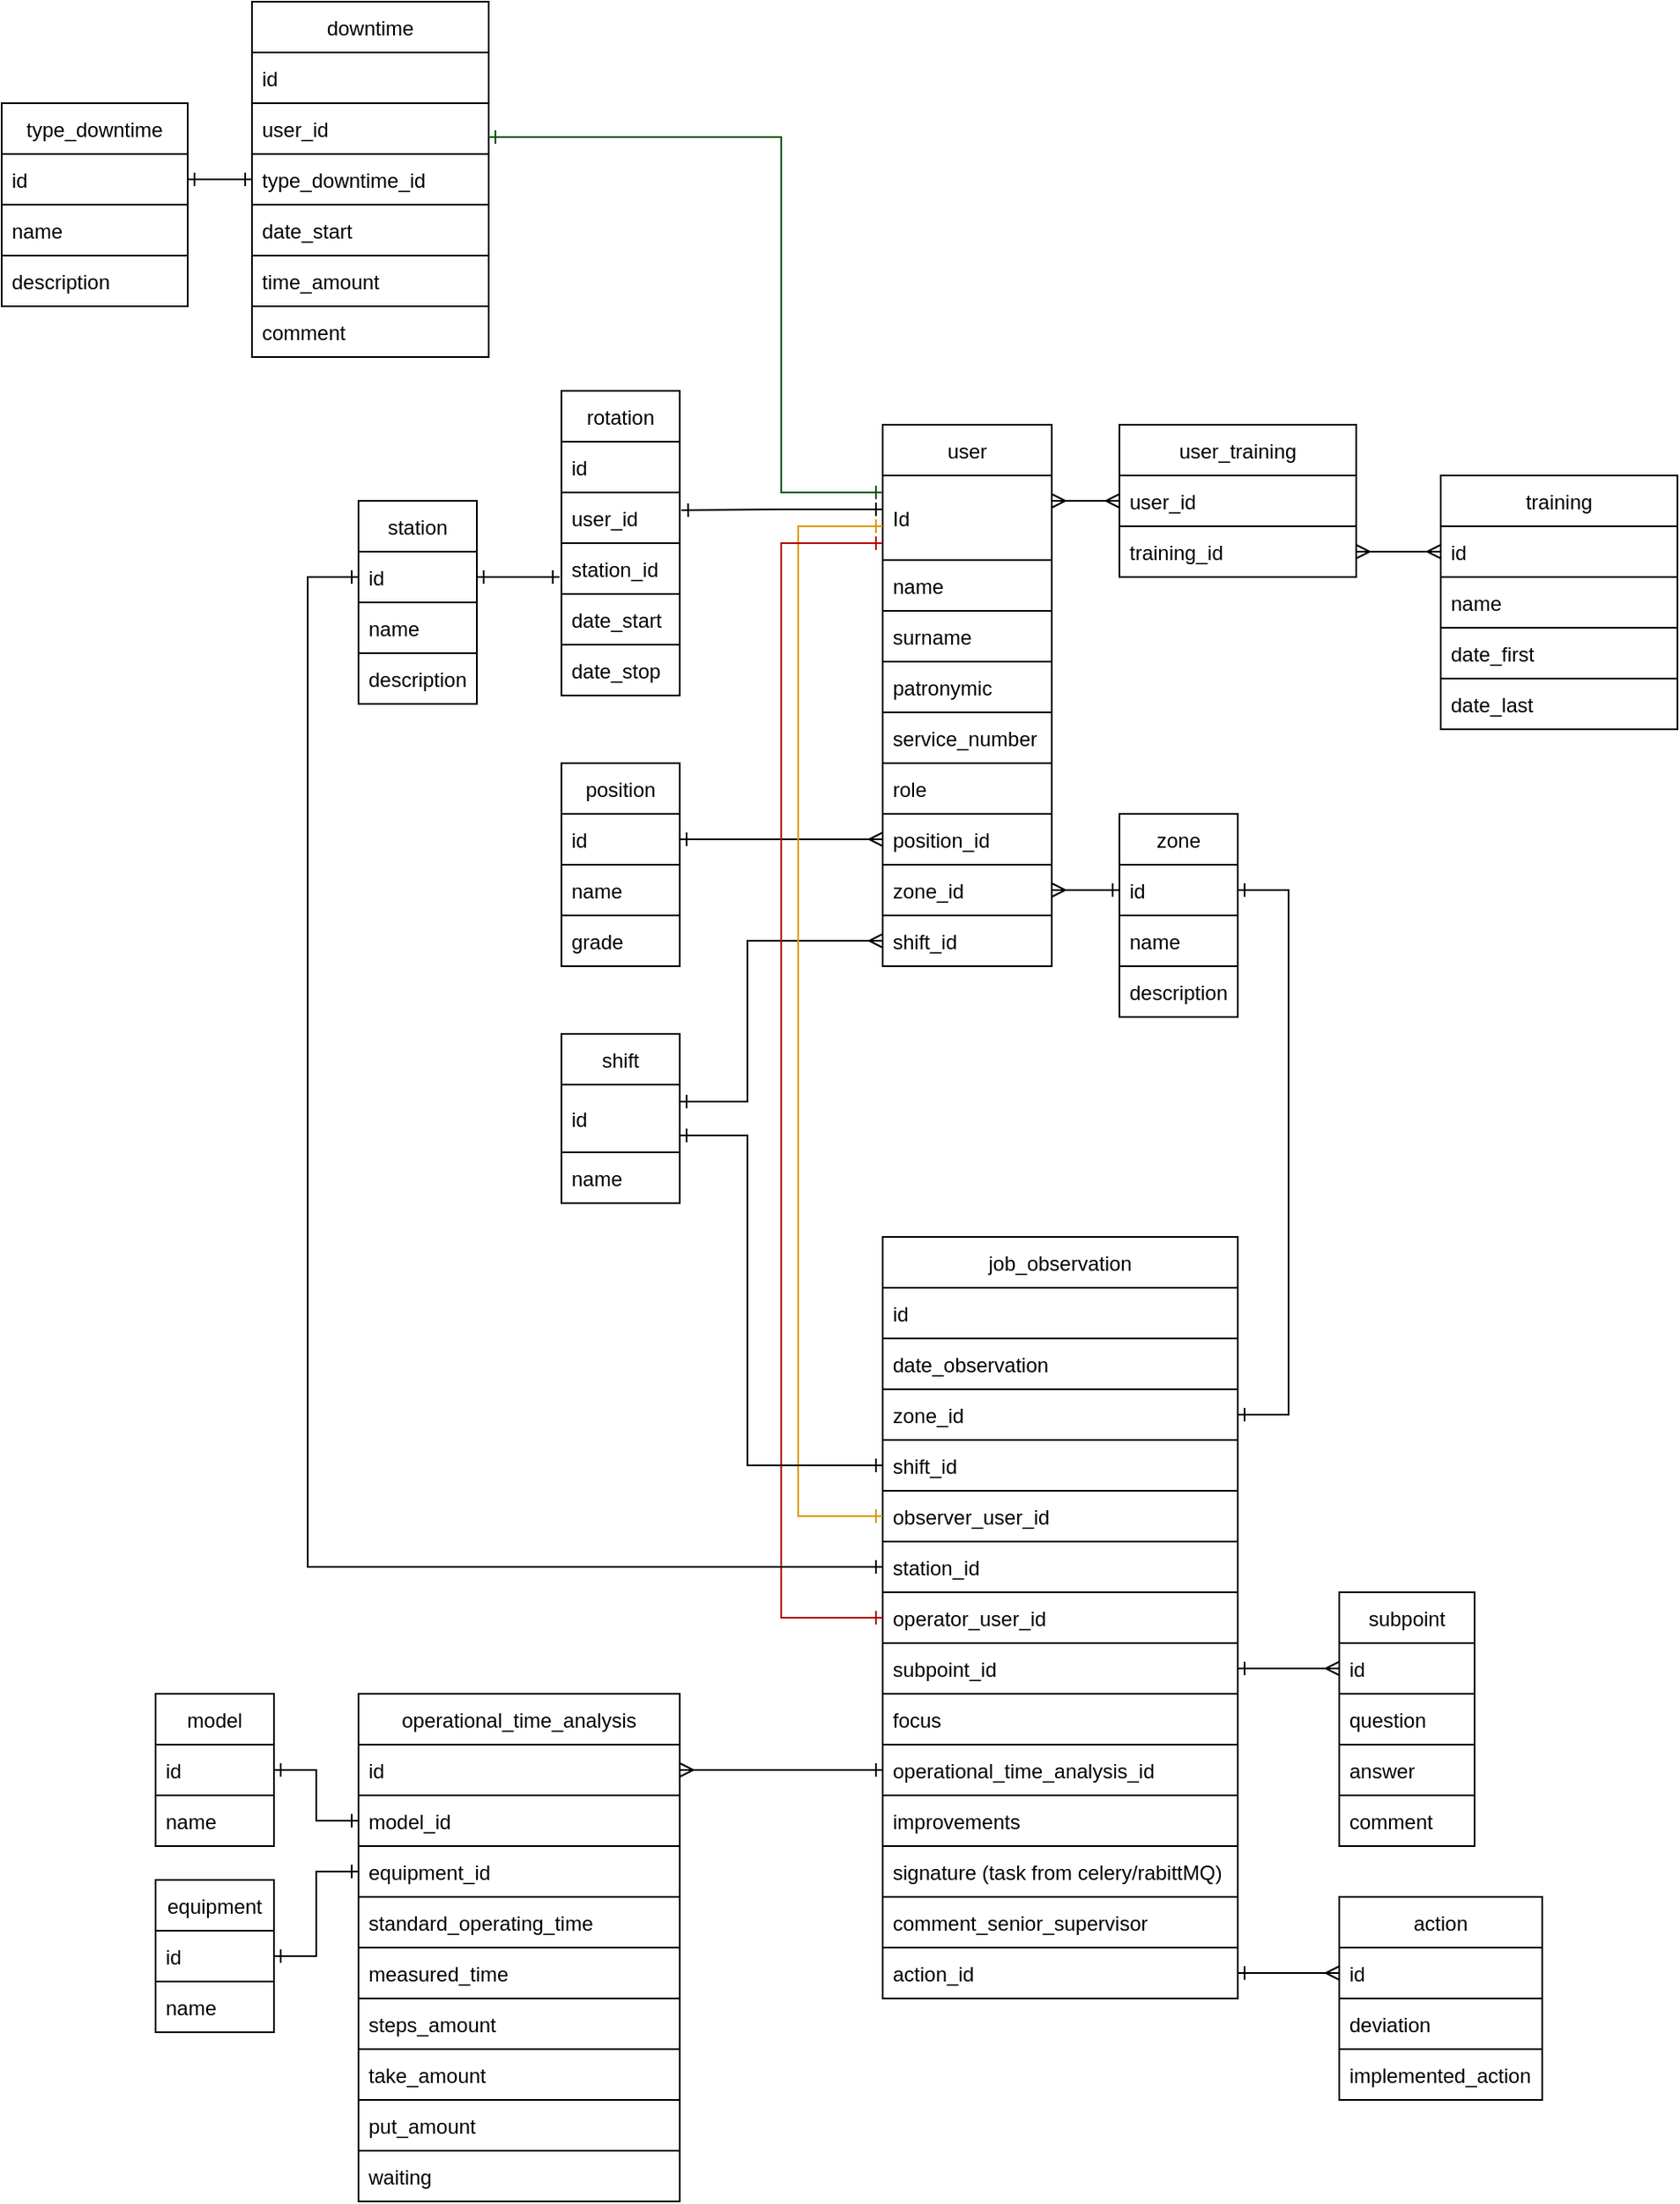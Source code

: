 <mxfile version="20.3.0" type="device"><diagram id="NyRJ1tQCkw0clS2zk_L4" name="Страница 1"><mxGraphModel dx="2113" dy="2475" grid="1" gridSize="10" guides="1" tooltips="1" connect="1" arrows="1" fold="1" page="1" pageScale="1" pageWidth="827" pageHeight="1169" math="0" shadow="0"><root><mxCell id="0"/><mxCell id="1" parent="0"/><mxCell id="yihOvGIDI-T1qDtZkuZe-1" value="user" style="swimlane;fontStyle=0;childLayout=stackLayout;horizontal=1;startSize=30;horizontalStack=0;resizeParent=1;resizeParentMax=0;resizeLast=0;collapsible=1;marginBottom=0;" parent="1" vertex="1"><mxGeometry x="50" y="40" width="100" height="320" as="geometry"><mxRectangle x="40" y="40" width="60" height="30" as="alternateBounds"/></mxGeometry></mxCell><mxCell id="yihOvGIDI-T1qDtZkuZe-2" value="Id" style="text;strokeColor=default;fillColor=none;align=left;verticalAlign=middle;spacingLeft=4;spacingRight=4;overflow=hidden;points=[[0,0.5],[1,0.5]];portConstraint=eastwest;rotatable=0;" parent="yihOvGIDI-T1qDtZkuZe-1" vertex="1"><mxGeometry y="30" width="100" height="50" as="geometry"/></mxCell><mxCell id="yihOvGIDI-T1qDtZkuZe-3" value="name" style="text;strokeColor=default;fillColor=none;align=left;verticalAlign=middle;spacingLeft=4;spacingRight=4;overflow=hidden;points=[[0,0.5],[1,0.5]];portConstraint=eastwest;rotatable=0;" parent="yihOvGIDI-T1qDtZkuZe-1" vertex="1"><mxGeometry y="80" width="100" height="30" as="geometry"/></mxCell><mxCell id="yihOvGIDI-T1qDtZkuZe-4" value="surname" style="text;strokeColor=none;fillColor=none;align=left;verticalAlign=middle;spacingLeft=4;spacingRight=4;overflow=hidden;points=[[0,0.5],[1,0.5]];portConstraint=eastwest;rotatable=0;" parent="yihOvGIDI-T1qDtZkuZe-1" vertex="1"><mxGeometry y="110" width="100" height="30" as="geometry"/></mxCell><mxCell id="yihOvGIDI-T1qDtZkuZe-8" value="patronymic" style="text;strokeColor=default;fillColor=none;align=left;verticalAlign=middle;spacingLeft=4;spacingRight=4;overflow=hidden;points=[[0,0.5],[1,0.5]];portConstraint=eastwest;rotatable=0;" parent="yihOvGIDI-T1qDtZkuZe-1" vertex="1"><mxGeometry y="140" width="100" height="30" as="geometry"/></mxCell><mxCell id="yihOvGIDI-T1qDtZkuZe-9" value="service_number" style="text;strokeColor=default;fillColor=none;align=left;verticalAlign=middle;spacingLeft=4;spacingRight=4;overflow=hidden;points=[[0,0.5],[1,0.5]];portConstraint=eastwest;rotatable=0;" parent="yihOvGIDI-T1qDtZkuZe-1" vertex="1"><mxGeometry y="170" width="100" height="30" as="geometry"/></mxCell><mxCell id="yihOvGIDI-T1qDtZkuZe-10" value="role" style="text;strokeColor=default;fillColor=none;align=left;verticalAlign=middle;spacingLeft=4;spacingRight=4;overflow=hidden;points=[[0,0.5],[1,0.5]];portConstraint=eastwest;rotatable=0;" parent="yihOvGIDI-T1qDtZkuZe-1" vertex="1"><mxGeometry y="200" width="100" height="30" as="geometry"/></mxCell><mxCell id="yihOvGIDI-T1qDtZkuZe-11" value="position_id" style="text;strokeColor=none;fillColor=none;align=left;verticalAlign=middle;spacingLeft=4;spacingRight=4;overflow=hidden;points=[[0,0.5],[1,0.5]];portConstraint=eastwest;rotatable=0;" parent="yihOvGIDI-T1qDtZkuZe-1" vertex="1"><mxGeometry y="230" width="100" height="30" as="geometry"/></mxCell><mxCell id="yihOvGIDI-T1qDtZkuZe-14" value="zone_id" style="text;strokeColor=default;fillColor=none;align=left;verticalAlign=middle;spacingLeft=4;spacingRight=4;overflow=hidden;points=[[0,0.5],[1,0.5]];portConstraint=eastwest;rotatable=0;" parent="yihOvGIDI-T1qDtZkuZe-1" vertex="1"><mxGeometry y="260" width="100" height="30" as="geometry"/></mxCell><mxCell id="yihOvGIDI-T1qDtZkuZe-15" value="shift_id" style="text;strokeColor=default;fillColor=none;align=left;verticalAlign=middle;spacingLeft=4;spacingRight=4;overflow=hidden;points=[[0,0.5],[1,0.5]];portConstraint=eastwest;rotatable=0;" parent="yihOvGIDI-T1qDtZkuZe-1" vertex="1"><mxGeometry y="290" width="100" height="30" as="geometry"/></mxCell><mxCell id="yihOvGIDI-T1qDtZkuZe-16" value="shift" style="swimlane;fontStyle=0;childLayout=stackLayout;horizontal=1;startSize=30;horizontalStack=0;resizeParent=1;resizeParentMax=0;resizeLast=0;collapsible=1;marginBottom=0;" parent="1" vertex="1"><mxGeometry x="-140" y="400" width="70" height="100" as="geometry"/></mxCell><mxCell id="yihOvGIDI-T1qDtZkuZe-17" value="id" style="text;strokeColor=default;fillColor=none;align=left;verticalAlign=middle;spacingLeft=4;spacingRight=4;overflow=hidden;points=[[0,0.5],[1,0.5]];portConstraint=eastwest;rotatable=0;" parent="yihOvGIDI-T1qDtZkuZe-16" vertex="1"><mxGeometry y="30" width="70" height="40" as="geometry"/></mxCell><mxCell id="yihOvGIDI-T1qDtZkuZe-18" value="name" style="text;strokeColor=default;fillColor=none;align=left;verticalAlign=middle;spacingLeft=4;spacingRight=4;overflow=hidden;points=[[0,0.5],[1,0.5]];portConstraint=eastwest;rotatable=0;" parent="yihOvGIDI-T1qDtZkuZe-16" vertex="1"><mxGeometry y="70" width="70" height="30" as="geometry"/></mxCell><mxCell id="yihOvGIDI-T1qDtZkuZe-22" style="edgeStyle=orthogonalEdgeStyle;rounded=0;orthogonalLoop=1;jettySize=auto;html=1;endArrow=ERone;endFill=0;startArrow=ERmany;startFill=0;" parent="1" source="yihOvGIDI-T1qDtZkuZe-15" edge="1"><mxGeometry relative="1" as="geometry"><mxPoint x="-70" y="440" as="targetPoint"/><Array as="points"><mxPoint x="-30" y="345"/><mxPoint x="-30" y="440"/><mxPoint x="-70" y="440"/></Array></mxGeometry></mxCell><mxCell id="yihOvGIDI-T1qDtZkuZe-23" value="zone" style="swimlane;fontStyle=0;childLayout=stackLayout;horizontal=1;startSize=30;horizontalStack=0;resizeParent=1;resizeParentMax=0;resizeLast=0;collapsible=1;marginBottom=0;" parent="1" vertex="1"><mxGeometry x="190" y="270" width="70" height="120" as="geometry"/></mxCell><mxCell id="yihOvGIDI-T1qDtZkuZe-24" value="id" style="text;strokeColor=default;fillColor=none;align=left;verticalAlign=middle;spacingLeft=4;spacingRight=4;overflow=hidden;points=[[0,0.5],[1,0.5]];portConstraint=eastwest;rotatable=0;" parent="yihOvGIDI-T1qDtZkuZe-23" vertex="1"><mxGeometry y="30" width="70" height="30" as="geometry"/></mxCell><mxCell id="yihOvGIDI-T1qDtZkuZe-25" value="name" style="text;strokeColor=default;fillColor=none;align=left;verticalAlign=middle;spacingLeft=4;spacingRight=4;overflow=hidden;points=[[0,0.5],[1,0.5]];portConstraint=eastwest;rotatable=0;" parent="yihOvGIDI-T1qDtZkuZe-23" vertex="1"><mxGeometry y="60" width="70" height="30" as="geometry"/></mxCell><mxCell id="yihOvGIDI-T1qDtZkuZe-26" value="description" style="text;strokeColor=default;fillColor=none;align=left;verticalAlign=middle;spacingLeft=4;spacingRight=4;overflow=hidden;points=[[0,0.5],[1,0.5]];portConstraint=eastwest;rotatable=0;" parent="yihOvGIDI-T1qDtZkuZe-23" vertex="1"><mxGeometry y="90" width="70" height="30" as="geometry"/></mxCell><mxCell id="yihOvGIDI-T1qDtZkuZe-27" style="edgeStyle=orthogonalEdgeStyle;rounded=0;orthogonalLoop=1;jettySize=auto;html=1;entryX=0;entryY=0.5;entryDx=0;entryDy=0;endArrow=ERone;endFill=0;startArrow=ERmany;startFill=0;" parent="1" target="yihOvGIDI-T1qDtZkuZe-24" edge="1"><mxGeometry relative="1" as="geometry"><mxPoint x="200" y="160" as="targetPoint"/><Array as="points"><mxPoint x="190" y="315"/><mxPoint x="190" y="315"/></Array><mxPoint x="150" y="315" as="sourcePoint"/></mxGeometry></mxCell><mxCell id="yihOvGIDI-T1qDtZkuZe-28" value="position" style="swimlane;fontStyle=0;childLayout=stackLayout;horizontal=1;startSize=30;horizontalStack=0;resizeParent=1;resizeParentMax=0;resizeLast=0;collapsible=1;marginBottom=0;" parent="1" vertex="1"><mxGeometry x="-140" y="240" width="70" height="120" as="geometry"/></mxCell><mxCell id="yihOvGIDI-T1qDtZkuZe-29" value="id" style="text;strokeColor=default;fillColor=none;align=left;verticalAlign=middle;spacingLeft=4;spacingRight=4;overflow=hidden;points=[[0,0.5],[1,0.5]];portConstraint=eastwest;rotatable=0;" parent="yihOvGIDI-T1qDtZkuZe-28" vertex="1"><mxGeometry y="30" width="70" height="30" as="geometry"/></mxCell><mxCell id="yihOvGIDI-T1qDtZkuZe-30" value="name" style="text;strokeColor=default;fillColor=none;align=left;verticalAlign=middle;spacingLeft=4;spacingRight=4;overflow=hidden;points=[[0,0.5],[1,0.5]];portConstraint=eastwest;rotatable=0;" parent="yihOvGIDI-T1qDtZkuZe-28" vertex="1"><mxGeometry y="60" width="70" height="30" as="geometry"/></mxCell><mxCell id="yihOvGIDI-T1qDtZkuZe-31" value="grade" style="text;strokeColor=default;fillColor=none;align=left;verticalAlign=middle;spacingLeft=4;spacingRight=4;overflow=hidden;points=[[0,0.5],[1,0.5]];portConstraint=eastwest;rotatable=0;" parent="yihOvGIDI-T1qDtZkuZe-28" vertex="1"><mxGeometry y="90" width="70" height="30" as="geometry"/></mxCell><mxCell id="yihOvGIDI-T1qDtZkuZe-32" style="edgeStyle=orthogonalEdgeStyle;rounded=0;orthogonalLoop=1;jettySize=auto;html=1;startArrow=ERmany;startFill=0;endArrow=ERone;endFill=0;exitX=0;exitY=0.5;exitDx=0;exitDy=0;entryX=1;entryY=0.5;entryDx=0;entryDy=0;" parent="1" source="yihOvGIDI-T1qDtZkuZe-11" target="yihOvGIDI-T1qDtZkuZe-29" edge="1"><mxGeometry relative="1" as="geometry"><Array as="points"><mxPoint x="-20" y="285"/><mxPoint x="-20" y="285"/></Array><mxPoint x="-40" y="420" as="targetPoint"/></mxGeometry></mxCell><mxCell id="yihOvGIDI-T1qDtZkuZe-33" value="training" style="swimlane;fontStyle=0;childLayout=stackLayout;horizontal=1;startSize=30;horizontalStack=0;resizeParent=1;resizeParentMax=0;resizeLast=0;collapsible=1;marginBottom=0;" parent="1" vertex="1"><mxGeometry x="380" y="70" width="140" height="150" as="geometry"/></mxCell><mxCell id="yihOvGIDI-T1qDtZkuZe-34" value="id" style="text;strokeColor=default;fillColor=none;align=left;verticalAlign=middle;spacingLeft=4;spacingRight=4;overflow=hidden;points=[[0,0.5],[1,0.5]];portConstraint=eastwest;rotatable=0;" parent="yihOvGIDI-T1qDtZkuZe-33" vertex="1"><mxGeometry y="30" width="140" height="30" as="geometry"/></mxCell><mxCell id="yihOvGIDI-T1qDtZkuZe-35" value="name" style="text;strokeColor=default;fillColor=none;align=left;verticalAlign=middle;spacingLeft=4;spacingRight=4;overflow=hidden;points=[[0,0.5],[1,0.5]];portConstraint=eastwest;rotatable=0;" parent="yihOvGIDI-T1qDtZkuZe-33" vertex="1"><mxGeometry y="60" width="140" height="30" as="geometry"/></mxCell><mxCell id="yihOvGIDI-T1qDtZkuZe-38" value="date_first" style="text;strokeColor=default;fillColor=none;align=left;verticalAlign=middle;spacingLeft=4;spacingRight=4;overflow=hidden;points=[[0,0.5],[1,0.5]];portConstraint=eastwest;rotatable=0;" parent="yihOvGIDI-T1qDtZkuZe-33" vertex="1"><mxGeometry y="90" width="140" height="30" as="geometry"/></mxCell><mxCell id="yihOvGIDI-T1qDtZkuZe-39" value="date_last" style="text;strokeColor=default;fillColor=none;align=left;verticalAlign=middle;spacingLeft=4;spacingRight=4;overflow=hidden;points=[[0,0.5],[1,0.5]];portConstraint=eastwest;rotatable=0;" parent="yihOvGIDI-T1qDtZkuZe-33" vertex="1"><mxGeometry y="120" width="140" height="30" as="geometry"/></mxCell><mxCell id="yihOvGIDI-T1qDtZkuZe-40" value="user_training" style="swimlane;fontStyle=0;childLayout=stackLayout;horizontal=1;startSize=30;horizontalStack=0;resizeParent=1;resizeParentMax=0;resizeLast=0;collapsible=1;marginBottom=0;" parent="1" vertex="1"><mxGeometry x="190" y="40" width="140" height="90" as="geometry"/></mxCell><mxCell id="yihOvGIDI-T1qDtZkuZe-41" value="user_id" style="text;strokeColor=none;fillColor=none;align=left;verticalAlign=middle;spacingLeft=4;spacingRight=4;overflow=hidden;points=[[0,0.5],[1,0.5]];portConstraint=eastwest;rotatable=0;" parent="yihOvGIDI-T1qDtZkuZe-40" vertex="1"><mxGeometry y="30" width="140" height="30" as="geometry"/></mxCell><mxCell id="yihOvGIDI-T1qDtZkuZe-42" value="training_id" style="text;strokeColor=default;fillColor=none;align=left;verticalAlign=middle;spacingLeft=4;spacingRight=4;overflow=hidden;points=[[0,0.5],[1,0.5]];portConstraint=eastwest;rotatable=0;" parent="yihOvGIDI-T1qDtZkuZe-40" vertex="1"><mxGeometry y="60" width="140" height="30" as="geometry"/></mxCell><mxCell id="yihOvGIDI-T1qDtZkuZe-44" style="edgeStyle=orthogonalEdgeStyle;rounded=0;orthogonalLoop=1;jettySize=auto;html=1;entryX=0;entryY=0.5;entryDx=0;entryDy=0;endArrow=ERmany;endFill=0;startArrow=ERmany;startFill=0;exitX=1;exitY=0.3;exitDx=0;exitDy=0;exitPerimeter=0;" parent="1" source="yihOvGIDI-T1qDtZkuZe-2" target="yihOvGIDI-T1qDtZkuZe-41" edge="1"><mxGeometry relative="1" as="geometry"><Array as="points"><mxPoint x="150" y="85"/><mxPoint x="150" y="85"/></Array><mxPoint x="150" y="90" as="sourcePoint"/></mxGeometry></mxCell><mxCell id="yihOvGIDI-T1qDtZkuZe-46" style="edgeStyle=orthogonalEdgeStyle;rounded=0;orthogonalLoop=1;jettySize=auto;html=1;exitX=0;exitY=0.5;exitDx=0;exitDy=0;entryX=1;entryY=0.5;entryDx=0;entryDy=0;endArrow=ERmany;endFill=0;startArrow=ERmany;startFill=0;" parent="1" source="yihOvGIDI-T1qDtZkuZe-34" target="yihOvGIDI-T1qDtZkuZe-42" edge="1"><mxGeometry relative="1" as="geometry"/></mxCell><mxCell id="yihOvGIDI-T1qDtZkuZe-47" value="rotation" style="swimlane;fontStyle=0;childLayout=stackLayout;horizontal=1;startSize=30;horizontalStack=0;resizeParent=1;resizeParentMax=0;resizeLast=0;collapsible=1;marginBottom=0;" parent="1" vertex="1"><mxGeometry x="-140" y="20" width="70" height="180" as="geometry"/></mxCell><mxCell id="yihOvGIDI-T1qDtZkuZe-48" value="id" style="text;strokeColor=default;fillColor=none;align=left;verticalAlign=middle;spacingLeft=4;spacingRight=4;overflow=hidden;points=[[0,0.5],[1,0.5]];portConstraint=eastwest;rotatable=0;" parent="yihOvGIDI-T1qDtZkuZe-47" vertex="1"><mxGeometry y="30" width="70" height="30" as="geometry"/></mxCell><mxCell id="yihOvGIDI-T1qDtZkuZe-49" value="user_id" style="text;strokeColor=default;fillColor=none;align=left;verticalAlign=middle;spacingLeft=4;spacingRight=4;overflow=hidden;points=[[0,0.5],[1,0.5]];portConstraint=eastwest;rotatable=0;" parent="yihOvGIDI-T1qDtZkuZe-47" vertex="1"><mxGeometry y="60" width="70" height="30" as="geometry"/></mxCell><mxCell id="yihOvGIDI-T1qDtZkuZe-50" value="station_id" style="text;strokeColor=default;fillColor=none;align=left;verticalAlign=middle;spacingLeft=4;spacingRight=4;overflow=hidden;points=[[0,0.5],[1,0.5]];portConstraint=eastwest;rotatable=0;" parent="yihOvGIDI-T1qDtZkuZe-47" vertex="1"><mxGeometry y="90" width="70" height="30" as="geometry"/></mxCell><mxCell id="yihOvGIDI-T1qDtZkuZe-51" value="date_start" style="text;strokeColor=default;fillColor=none;align=left;verticalAlign=middle;spacingLeft=4;spacingRight=4;overflow=hidden;points=[[0,0.5],[1,0.5]];portConstraint=eastwest;rotatable=0;" parent="yihOvGIDI-T1qDtZkuZe-47" vertex="1"><mxGeometry y="120" width="70" height="30" as="geometry"/></mxCell><mxCell id="yihOvGIDI-T1qDtZkuZe-52" value="date_stop" style="text;strokeColor=default;fillColor=none;align=left;verticalAlign=middle;spacingLeft=4;spacingRight=4;overflow=hidden;points=[[0,0.5],[1,0.5]];portConstraint=eastwest;rotatable=0;" parent="yihOvGIDI-T1qDtZkuZe-47" vertex="1"><mxGeometry y="150" width="70" height="30" as="geometry"/></mxCell><mxCell id="yihOvGIDI-T1qDtZkuZe-53" style="edgeStyle=orthogonalEdgeStyle;rounded=0;orthogonalLoop=1;jettySize=auto;html=1;endArrow=ERone;endFill=0;startArrow=ERone;startFill=0;entryX=1.013;entryY=0.35;entryDx=0;entryDy=0;entryPerimeter=0;exitX=0;exitY=0.4;exitDx=0;exitDy=0;exitPerimeter=0;" parent="1" source="yihOvGIDI-T1qDtZkuZe-2" target="yihOvGIDI-T1qDtZkuZe-49" edge="1"><mxGeometry relative="1" as="geometry"><Array as="points"><mxPoint x="-10" y="90"/></Array><mxPoint x="50" y="110" as="sourcePoint"/><mxPoint x="-230" y="110" as="targetPoint"/></mxGeometry></mxCell><mxCell id="yihOvGIDI-T1qDtZkuZe-56" value="station" style="swimlane;fontStyle=0;childLayout=stackLayout;horizontal=1;startSize=30;horizontalStack=0;resizeParent=1;resizeParentMax=0;resizeLast=0;collapsible=1;marginBottom=0;" parent="1" vertex="1"><mxGeometry x="-260" y="85" width="70" height="120" as="geometry"/></mxCell><mxCell id="yihOvGIDI-T1qDtZkuZe-57" value="id" style="text;strokeColor=default;fillColor=none;align=left;verticalAlign=middle;spacingLeft=4;spacingRight=4;overflow=hidden;points=[[0,0.5],[1,0.5]];portConstraint=eastwest;rotatable=0;" parent="yihOvGIDI-T1qDtZkuZe-56" vertex="1"><mxGeometry y="30" width="70" height="30" as="geometry"/></mxCell><mxCell id="yihOvGIDI-T1qDtZkuZe-58" value="name" style="text;strokeColor=default;fillColor=none;align=left;verticalAlign=middle;spacingLeft=4;spacingRight=4;overflow=hidden;points=[[0,0.5],[1,0.5]];portConstraint=eastwest;rotatable=0;" parent="yihOvGIDI-T1qDtZkuZe-56" vertex="1"><mxGeometry y="60" width="70" height="30" as="geometry"/></mxCell><mxCell id="yihOvGIDI-T1qDtZkuZe-59" value="description" style="text;strokeColor=default;fillColor=none;align=left;verticalAlign=middle;spacingLeft=4;spacingRight=4;overflow=hidden;points=[[0,0.5],[1,0.5]];portConstraint=eastwest;rotatable=0;" parent="yihOvGIDI-T1qDtZkuZe-56" vertex="1"><mxGeometry y="90" width="70" height="30" as="geometry"/></mxCell><mxCell id="yihOvGIDI-T1qDtZkuZe-65" style="edgeStyle=orthogonalEdgeStyle;rounded=0;orthogonalLoop=1;jettySize=auto;html=1;exitX=1;exitY=0.5;exitDx=0;exitDy=0;endArrow=classic;endFill=1;" parent="yihOvGIDI-T1qDtZkuZe-56" source="yihOvGIDI-T1qDtZkuZe-58" target="yihOvGIDI-T1qDtZkuZe-58" edge="1"><mxGeometry relative="1" as="geometry"/></mxCell><mxCell id="yihOvGIDI-T1qDtZkuZe-60" style="edgeStyle=orthogonalEdgeStyle;rounded=0;orthogonalLoop=1;jettySize=auto;html=1;endArrow=ERone;endFill=0;startArrow=ERone;startFill=0;entryX=-0.016;entryY=0.667;entryDx=0;entryDy=0;exitX=1;exitY=0.5;exitDx=0;exitDy=0;entryPerimeter=0;" parent="1" source="yihOvGIDI-T1qDtZkuZe-57" target="yihOvGIDI-T1qDtZkuZe-50" edge="1"><mxGeometry relative="1" as="geometry"><Array as="points"><mxPoint x="-150" y="130"/><mxPoint x="-150" y="130"/></Array><mxPoint x="-210" y="130" as="sourcePoint"/><mxPoint x="-150" y="145" as="targetPoint"/></mxGeometry></mxCell><mxCell id="yihOvGIDI-T1qDtZkuZe-61" value="downtime" style="swimlane;fontStyle=0;childLayout=stackLayout;horizontal=1;startSize=30;horizontalStack=0;resizeParent=1;resizeParentMax=0;resizeLast=0;collapsible=1;marginBottom=0;" parent="1" vertex="1"><mxGeometry x="-323" y="-210" width="140" height="210" as="geometry"/></mxCell><mxCell id="yihOvGIDI-T1qDtZkuZe-62" value="id" style="text;strokeColor=default;fillColor=none;align=left;verticalAlign=middle;spacingLeft=4;spacingRight=4;overflow=hidden;points=[[0,0.5],[1,0.5]];portConstraint=eastwest;rotatable=0;" parent="yihOvGIDI-T1qDtZkuZe-61" vertex="1"><mxGeometry y="30" width="140" height="30" as="geometry"/></mxCell><mxCell id="yihOvGIDI-T1qDtZkuZe-63" value="user_id" style="text;strokeColor=default;fillColor=none;align=left;verticalAlign=middle;spacingLeft=4;spacingRight=4;overflow=hidden;points=[[0,0.5],[1,0.5]];portConstraint=eastwest;rotatable=0;" parent="yihOvGIDI-T1qDtZkuZe-61" vertex="1"><mxGeometry y="60" width="140" height="30" as="geometry"/></mxCell><mxCell id="yihOvGIDI-T1qDtZkuZe-64" value="type_downtime_id" style="text;strokeColor=default;fillColor=none;align=left;verticalAlign=middle;spacingLeft=4;spacingRight=4;overflow=hidden;points=[[0,0.5],[1,0.5]];portConstraint=eastwest;rotatable=0;" parent="yihOvGIDI-T1qDtZkuZe-61" vertex="1"><mxGeometry y="90" width="140" height="30" as="geometry"/></mxCell><mxCell id="yihOvGIDI-T1qDtZkuZe-66" value="date_start" style="text;strokeColor=default;fillColor=none;align=left;verticalAlign=middle;spacingLeft=4;spacingRight=4;overflow=hidden;points=[[0,0.5],[1,0.5]];portConstraint=eastwest;rotatable=0;" parent="yihOvGIDI-T1qDtZkuZe-61" vertex="1"><mxGeometry y="120" width="140" height="30" as="geometry"/></mxCell><mxCell id="IS153_sGiY7l5ILArq1q-39" value="time_amount" style="text;strokeColor=default;fillColor=none;align=left;verticalAlign=middle;spacingLeft=4;spacingRight=4;overflow=hidden;points=[[0,0.5],[1,0.5]];portConstraint=eastwest;rotatable=0;" parent="yihOvGIDI-T1qDtZkuZe-61" vertex="1"><mxGeometry y="150" width="140" height="30" as="geometry"/></mxCell><mxCell id="yihOvGIDI-T1qDtZkuZe-68" value="comment" style="text;strokeColor=default;fillColor=none;align=left;verticalAlign=middle;spacingLeft=4;spacingRight=4;overflow=hidden;points=[[0,0.5],[1,0.5]];portConstraint=eastwest;rotatable=0;" parent="yihOvGIDI-T1qDtZkuZe-61" vertex="1"><mxGeometry y="180" width="140" height="30" as="geometry"/></mxCell><mxCell id="yihOvGIDI-T1qDtZkuZe-69" value="type_downtime" style="swimlane;fontStyle=0;childLayout=stackLayout;horizontal=1;startSize=30;horizontalStack=0;resizeParent=1;resizeParentMax=0;resizeLast=0;collapsible=1;marginBottom=0;" parent="1" vertex="1"><mxGeometry x="-471" y="-150" width="110" height="120" as="geometry"/></mxCell><mxCell id="yihOvGIDI-T1qDtZkuZe-70" value="id" style="text;strokeColor=default;fillColor=none;align=left;verticalAlign=middle;spacingLeft=4;spacingRight=4;overflow=hidden;points=[[0,0.5],[1,0.5]];portConstraint=eastwest;rotatable=0;" parent="yihOvGIDI-T1qDtZkuZe-69" vertex="1"><mxGeometry y="30" width="110" height="30" as="geometry"/></mxCell><mxCell id="yihOvGIDI-T1qDtZkuZe-71" value="name" style="text;strokeColor=default;fillColor=none;align=left;verticalAlign=middle;spacingLeft=4;spacingRight=4;overflow=hidden;points=[[0,0.5],[1,0.5]];portConstraint=eastwest;rotatable=0;" parent="yihOvGIDI-T1qDtZkuZe-69" vertex="1"><mxGeometry y="60" width="110" height="30" as="geometry"/></mxCell><mxCell id="yihOvGIDI-T1qDtZkuZe-72" value="description" style="text;strokeColor=default;fillColor=none;align=left;verticalAlign=middle;spacingLeft=4;spacingRight=4;overflow=hidden;points=[[0,0.5],[1,0.5]];portConstraint=eastwest;rotatable=0;" parent="yihOvGIDI-T1qDtZkuZe-69" vertex="1"><mxGeometry y="90" width="110" height="30" as="geometry"/></mxCell><mxCell id="yihOvGIDI-T1qDtZkuZe-73" style="edgeStyle=orthogonalEdgeStyle;rounded=0;orthogonalLoop=1;jettySize=auto;html=1;exitX=1;exitY=0.5;exitDx=0;exitDy=0;endArrow=ERone;endFill=0;startArrow=ERone;startFill=0;entryX=0;entryY=0.5;entryDx=0;entryDy=0;" parent="1" source="yihOvGIDI-T1qDtZkuZe-70" target="yihOvGIDI-T1qDtZkuZe-64" edge="1"><mxGeometry relative="1" as="geometry"><Array as="points"/><mxPoint x="-103" y="-105" as="targetPoint"/></mxGeometry></mxCell><mxCell id="yihOvGIDI-T1qDtZkuZe-74" style="edgeStyle=orthogonalEdgeStyle;rounded=0;orthogonalLoop=1;jettySize=auto;html=1;endArrow=ERone;endFill=0;startArrow=ERone;startFill=0;fillColor=#008a00;strokeColor=#005700;" parent="1" source="yihOvGIDI-T1qDtZkuZe-2" target="yihOvGIDI-T1qDtZkuZe-63" edge="1"><mxGeometry relative="1" as="geometry"><Array as="points"><mxPoint x="-10" y="80"/><mxPoint x="-10" y="-130"/></Array><mxPoint x="-180" y="-130" as="targetPoint"/></mxGeometry></mxCell><mxCell id="yihOvGIDI-T1qDtZkuZe-75" value="job_observation" style="swimlane;fontStyle=0;childLayout=stackLayout;horizontal=1;startSize=30;horizontalStack=0;resizeParent=1;resizeParentMax=0;resizeLast=0;collapsible=1;marginBottom=0;" parent="1" vertex="1"><mxGeometry x="50" y="520" width="210" height="450" as="geometry"/></mxCell><mxCell id="yihOvGIDI-T1qDtZkuZe-76" value="id" style="text;strokeColor=default;fillColor=none;align=left;verticalAlign=middle;spacingLeft=4;spacingRight=4;overflow=hidden;points=[[0,0.5],[1,0.5]];portConstraint=eastwest;rotatable=0;" parent="yihOvGIDI-T1qDtZkuZe-75" vertex="1"><mxGeometry y="30" width="210" height="30" as="geometry"/></mxCell><mxCell id="yihOvGIDI-T1qDtZkuZe-77" value="date_observation" style="text;strokeColor=default;fillColor=none;align=left;verticalAlign=middle;spacingLeft=4;spacingRight=4;overflow=hidden;points=[[0,0.5],[1,0.5]];portConstraint=eastwest;rotatable=0;" parent="yihOvGIDI-T1qDtZkuZe-75" vertex="1"><mxGeometry y="60" width="210" height="30" as="geometry"/></mxCell><mxCell id="yihOvGIDI-T1qDtZkuZe-78" value="zone_id" style="text;strokeColor=default;fillColor=none;align=left;verticalAlign=middle;spacingLeft=4;spacingRight=4;overflow=hidden;points=[[0,0.5],[1,0.5]];portConstraint=eastwest;rotatable=0;" parent="yihOvGIDI-T1qDtZkuZe-75" vertex="1"><mxGeometry y="90" width="210" height="30" as="geometry"/></mxCell><mxCell id="yihOvGIDI-T1qDtZkuZe-79" value="shift_id" style="text;strokeColor=default;fillColor=none;align=left;verticalAlign=middle;spacingLeft=4;spacingRight=4;overflow=hidden;points=[[0,0.5],[1,0.5]];portConstraint=eastwest;rotatable=0;" parent="yihOvGIDI-T1qDtZkuZe-75" vertex="1"><mxGeometry y="120" width="210" height="30" as="geometry"/></mxCell><mxCell id="yihOvGIDI-T1qDtZkuZe-80" value="observer_user_id" style="text;strokeColor=default;fillColor=none;align=left;verticalAlign=middle;spacingLeft=4;spacingRight=4;overflow=hidden;points=[[0,0.5],[1,0.5]];portConstraint=eastwest;rotatable=0;" parent="yihOvGIDI-T1qDtZkuZe-75" vertex="1"><mxGeometry y="150" width="210" height="30" as="geometry"/></mxCell><mxCell id="yihOvGIDI-T1qDtZkuZe-81" value="station_id" style="text;strokeColor=default;fillColor=none;align=left;verticalAlign=middle;spacingLeft=4;spacingRight=4;overflow=hidden;points=[[0,0.5],[1,0.5]];portConstraint=eastwest;rotatable=0;" parent="yihOvGIDI-T1qDtZkuZe-75" vertex="1"><mxGeometry y="180" width="210" height="30" as="geometry"/></mxCell><mxCell id="yihOvGIDI-T1qDtZkuZe-82" value="operator_user_id" style="text;strokeColor=default;fillColor=none;align=left;verticalAlign=middle;spacingLeft=4;spacingRight=4;overflow=hidden;points=[[0,0.5],[1,0.5]];portConstraint=eastwest;rotatable=0;" parent="yihOvGIDI-T1qDtZkuZe-75" vertex="1"><mxGeometry y="210" width="210" height="30" as="geometry"/></mxCell><mxCell id="yihOvGIDI-T1qDtZkuZe-83" value="subpoint_id" style="text;strokeColor=default;fillColor=none;align=left;verticalAlign=middle;spacingLeft=4;spacingRight=4;overflow=hidden;points=[[0,0.5],[1,0.5]];portConstraint=eastwest;rotatable=0;" parent="yihOvGIDI-T1qDtZkuZe-75" vertex="1"><mxGeometry y="240" width="210" height="30" as="geometry"/></mxCell><mxCell id="yihOvGIDI-T1qDtZkuZe-84" value="focus" style="text;strokeColor=default;fillColor=none;align=left;verticalAlign=middle;spacingLeft=4;spacingRight=4;overflow=hidden;points=[[0,0.5],[1,0.5]];portConstraint=eastwest;rotatable=0;" parent="yihOvGIDI-T1qDtZkuZe-75" vertex="1"><mxGeometry y="270" width="210" height="30" as="geometry"/></mxCell><mxCell id="yihOvGIDI-T1qDtZkuZe-85" value="operational_time_analysis_id" style="text;strokeColor=default;fillColor=none;align=left;verticalAlign=middle;spacingLeft=4;spacingRight=4;overflow=hidden;points=[[0,0.5],[1,0.5]];portConstraint=eastwest;rotatable=0;" parent="yihOvGIDI-T1qDtZkuZe-75" vertex="1"><mxGeometry y="300" width="210" height="30" as="geometry"/></mxCell><mxCell id="yihOvGIDI-T1qDtZkuZe-86" value="improvements" style="text;strokeColor=default;fillColor=none;align=left;verticalAlign=middle;spacingLeft=4;spacingRight=4;overflow=hidden;points=[[0,0.5],[1,0.5]];portConstraint=eastwest;rotatable=0;" parent="yihOvGIDI-T1qDtZkuZe-75" vertex="1"><mxGeometry y="330" width="210" height="30" as="geometry"/></mxCell><mxCell id="yihOvGIDI-T1qDtZkuZe-87" value="signature (task from celery/rabittMQ)" style="text;strokeColor=default;fillColor=none;align=left;verticalAlign=middle;spacingLeft=4;spacingRight=4;overflow=hidden;points=[[0,0.5],[1,0.5]];portConstraint=eastwest;rotatable=0;" parent="yihOvGIDI-T1qDtZkuZe-75" vertex="1"><mxGeometry y="360" width="210" height="30" as="geometry"/></mxCell><mxCell id="yihOvGIDI-T1qDtZkuZe-88" value="comment_senior_supervisor" style="text;strokeColor=default;fillColor=none;align=left;verticalAlign=middle;spacingLeft=4;spacingRight=4;overflow=hidden;points=[[0,0.5],[1,0.5]];portConstraint=eastwest;rotatable=0;" parent="yihOvGIDI-T1qDtZkuZe-75" vertex="1"><mxGeometry y="390" width="210" height="30" as="geometry"/></mxCell><mxCell id="yihOvGIDI-T1qDtZkuZe-89" value="action_id" style="text;strokeColor=default;fillColor=none;align=left;verticalAlign=middle;spacingLeft=4;spacingRight=4;overflow=hidden;points=[[0,0.5],[1,0.5]];portConstraint=eastwest;rotatable=0;" parent="yihOvGIDI-T1qDtZkuZe-75" vertex="1"><mxGeometry y="420" width="210" height="30" as="geometry"/></mxCell><mxCell id="yihOvGIDI-T1qDtZkuZe-90" style="edgeStyle=orthogonalEdgeStyle;rounded=0;orthogonalLoop=1;jettySize=auto;html=1;endArrow=ERone;endFill=0;startArrow=ERone;startFill=0;entryX=0;entryY=0.5;entryDx=0;entryDy=0;fillColor=#ffcd28;strokeColor=#d79b00;gradientColor=#ffa500;" parent="1" source="yihOvGIDI-T1qDtZkuZe-2" target="yihOvGIDI-T1qDtZkuZe-80" edge="1"><mxGeometry relative="1" as="geometry"><Array as="points"><mxPoint y="100"/><mxPoint y="685"/></Array><mxPoint x="160" y="755" as="targetPoint"/></mxGeometry></mxCell><mxCell id="yihOvGIDI-T1qDtZkuZe-91" style="edgeStyle=orthogonalEdgeStyle;rounded=0;orthogonalLoop=1;jettySize=auto;html=1;entryX=0;entryY=0.5;entryDx=0;entryDy=0;endArrow=ERone;endFill=0;startArrow=ERone;startFill=0;fillColor=#e51400;strokeColor=#B20000;" parent="1" source="yihOvGIDI-T1qDtZkuZe-2" target="yihOvGIDI-T1qDtZkuZe-82" edge="1"><mxGeometry relative="1" as="geometry"><Array as="points"><mxPoint x="-10" y="110"/><mxPoint x="-10" y="745"/></Array></mxGeometry></mxCell><mxCell id="yihOvGIDI-T1qDtZkuZe-92" style="edgeStyle=orthogonalEdgeStyle;rounded=0;orthogonalLoop=1;jettySize=auto;html=1;entryX=1;entryY=0.5;entryDx=0;entryDy=0;endArrow=ERone;endFill=0;startArrow=ERone;startFill=0;fillColor=none;exitX=1;exitY=0.5;exitDx=0;exitDy=0;" parent="1" source="yihOvGIDI-T1qDtZkuZe-78" target="yihOvGIDI-T1qDtZkuZe-24" edge="1"><mxGeometry relative="1" as="geometry"><Array as="points"><mxPoint x="290" y="625"/><mxPoint x="290" y="315"/></Array></mxGeometry></mxCell><mxCell id="IS153_sGiY7l5ILArq1q-2" style="edgeStyle=orthogonalEdgeStyle;rounded=0;orthogonalLoop=1;jettySize=auto;html=1;startArrow=ERone;startFill=0;endArrow=ERone;endFill=0;fillColor=none;entryX=0;entryY=0.5;entryDx=0;entryDy=0;" parent="1" target="yihOvGIDI-T1qDtZkuZe-79" edge="1"><mxGeometry relative="1" as="geometry"><Array as="points"><mxPoint x="-70" y="460"/><mxPoint x="-30" y="460"/><mxPoint x="-30" y="655"/></Array><mxPoint x="-70" y="460" as="sourcePoint"/><mxPoint x="420" y="755" as="targetPoint"/></mxGeometry></mxCell><mxCell id="IS153_sGiY7l5ILArq1q-3" style="edgeStyle=orthogonalEdgeStyle;rounded=0;orthogonalLoop=1;jettySize=auto;html=1;startArrow=ERone;startFill=0;endArrow=ERone;endFill=0;fillColor=none;entryX=0;entryY=0.5;entryDx=0;entryDy=0;exitX=0;exitY=0.5;exitDx=0;exitDy=0;" parent="1" source="yihOvGIDI-T1qDtZkuZe-57" target="yihOvGIDI-T1qDtZkuZe-81" edge="1"><mxGeometry relative="1" as="geometry"><Array as="points"><mxPoint x="-290" y="130"/><mxPoint x="-290" y="715"/></Array><mxPoint x="-270" y="130" as="sourcePoint"/><mxPoint x="190" y="820" as="targetPoint"/></mxGeometry></mxCell><mxCell id="IS153_sGiY7l5ILArq1q-4" value="subpoint" style="swimlane;fontStyle=0;childLayout=stackLayout;horizontal=1;startSize=30;horizontalStack=0;resizeParent=1;resizeParentMax=0;resizeLast=0;collapsible=1;marginBottom=0;" parent="1" vertex="1"><mxGeometry x="320" y="730" width="80" height="150" as="geometry"/></mxCell><mxCell id="IS153_sGiY7l5ILArq1q-5" value="id" style="text;strokeColor=default;fillColor=none;align=left;verticalAlign=middle;spacingLeft=4;spacingRight=4;overflow=hidden;points=[[0,0.5],[1,0.5]];portConstraint=eastwest;rotatable=0;" parent="IS153_sGiY7l5ILArq1q-4" vertex="1"><mxGeometry y="30" width="80" height="30" as="geometry"/></mxCell><mxCell id="IS153_sGiY7l5ILArq1q-6" value="question" style="text;strokeColor=default;fillColor=none;align=left;verticalAlign=middle;spacingLeft=4;spacingRight=4;overflow=hidden;points=[[0,0.5],[1,0.5]];portConstraint=eastwest;rotatable=0;" parent="IS153_sGiY7l5ILArq1q-4" vertex="1"><mxGeometry y="60" width="80" height="30" as="geometry"/></mxCell><mxCell id="IS153_sGiY7l5ILArq1q-7" value="answer" style="text;strokeColor=default;fillColor=none;align=left;verticalAlign=middle;spacingLeft=4;spacingRight=4;overflow=hidden;points=[[0,0.5],[1,0.5]];portConstraint=eastwest;rotatable=0;" parent="IS153_sGiY7l5ILArq1q-4" vertex="1"><mxGeometry y="90" width="80" height="30" as="geometry"/></mxCell><mxCell id="IS153_sGiY7l5ILArq1q-8" value="comment" style="text;strokeColor=default;fillColor=none;align=left;verticalAlign=middle;spacingLeft=4;spacingRight=4;overflow=hidden;points=[[0,0.5],[1,0.5]];portConstraint=eastwest;rotatable=0;" parent="IS153_sGiY7l5ILArq1q-4" vertex="1"><mxGeometry y="120" width="80" height="30" as="geometry"/></mxCell><mxCell id="IS153_sGiY7l5ILArq1q-9" style="edgeStyle=orthogonalEdgeStyle;rounded=0;orthogonalLoop=1;jettySize=auto;html=1;entryX=1;entryY=0.5;entryDx=0;entryDy=0;startArrow=ERmany;startFill=0;endArrow=ERone;endFill=0;" parent="1" source="IS153_sGiY7l5ILArq1q-5" target="yihOvGIDI-T1qDtZkuZe-83" edge="1"><mxGeometry relative="1" as="geometry"/></mxCell><mxCell id="IS153_sGiY7l5ILArq1q-10" value="action" style="swimlane;fontStyle=0;childLayout=stackLayout;horizontal=1;startSize=30;horizontalStack=0;resizeParent=1;resizeParentMax=0;resizeLast=0;collapsible=1;marginBottom=0;" parent="1" vertex="1"><mxGeometry x="320" y="910" width="120" height="120" as="geometry"/></mxCell><mxCell id="IS153_sGiY7l5ILArq1q-11" value="id" style="text;strokeColor=default;fillColor=none;align=left;verticalAlign=middle;spacingLeft=4;spacingRight=4;overflow=hidden;points=[[0,0.5],[1,0.5]];portConstraint=eastwest;rotatable=0;" parent="IS153_sGiY7l5ILArq1q-10" vertex="1"><mxGeometry y="30" width="120" height="30" as="geometry"/></mxCell><mxCell id="IS153_sGiY7l5ILArq1q-12" value="deviation" style="text;strokeColor=default;fillColor=none;align=left;verticalAlign=middle;spacingLeft=4;spacingRight=4;overflow=hidden;points=[[0,0.5],[1,0.5]];portConstraint=eastwest;rotatable=0;" parent="IS153_sGiY7l5ILArq1q-10" vertex="1"><mxGeometry y="60" width="120" height="30" as="geometry"/></mxCell><mxCell id="IS153_sGiY7l5ILArq1q-13" value="implemented_action" style="text;strokeColor=default;fillColor=none;align=left;verticalAlign=middle;spacingLeft=4;spacingRight=4;overflow=hidden;points=[[0,0.5],[1,0.5]];portConstraint=eastwest;rotatable=0;" parent="IS153_sGiY7l5ILArq1q-10" vertex="1"><mxGeometry y="90" width="120" height="30" as="geometry"/></mxCell><mxCell id="IS153_sGiY7l5ILArq1q-14" style="edgeStyle=orthogonalEdgeStyle;rounded=0;orthogonalLoop=1;jettySize=auto;html=1;entryX=1;entryY=0.5;entryDx=0;entryDy=0;startArrow=ERmany;startFill=0;endArrow=ERone;endFill=0;" parent="1" source="IS153_sGiY7l5ILArq1q-11" target="yihOvGIDI-T1qDtZkuZe-89" edge="1"><mxGeometry relative="1" as="geometry"/></mxCell><mxCell id="IS153_sGiY7l5ILArq1q-15" value="operational_time_analysis" style="swimlane;fontStyle=0;childLayout=stackLayout;horizontal=1;startSize=30;horizontalStack=0;resizeParent=1;resizeParentMax=0;resizeLast=0;collapsible=1;marginBottom=0;" parent="1" vertex="1"><mxGeometry x="-260" y="790" width="190" height="300" as="geometry"/></mxCell><mxCell id="IS153_sGiY7l5ILArq1q-17" value="id" style="text;strokeColor=default;fillColor=none;align=left;verticalAlign=middle;spacingLeft=4;spacingRight=4;overflow=hidden;points=[[0,0.5],[1,0.5]];portConstraint=eastwest;rotatable=0;" parent="IS153_sGiY7l5ILArq1q-15" vertex="1"><mxGeometry y="30" width="190" height="30" as="geometry"/></mxCell><mxCell id="IS153_sGiY7l5ILArq1q-18" value="model_id" style="text;strokeColor=default;fillColor=none;align=left;verticalAlign=middle;spacingLeft=4;spacingRight=4;overflow=hidden;points=[[0,0.5],[1,0.5]];portConstraint=eastwest;rotatable=0;" parent="IS153_sGiY7l5ILArq1q-15" vertex="1"><mxGeometry y="60" width="190" height="30" as="geometry"/></mxCell><mxCell id="IS153_sGiY7l5ILArq1q-20" value="equipment_id" style="text;strokeColor=default;fillColor=none;align=left;verticalAlign=middle;spacingLeft=4;spacingRight=4;overflow=hidden;points=[[0,0.5],[1,0.5]];portConstraint=eastwest;rotatable=0;" parent="IS153_sGiY7l5ILArq1q-15" vertex="1"><mxGeometry y="90" width="190" height="30" as="geometry"/></mxCell><mxCell id="IS153_sGiY7l5ILArq1q-21" value="standard_operating_time" style="text;strokeColor=default;fillColor=none;align=left;verticalAlign=middle;spacingLeft=4;spacingRight=4;overflow=hidden;points=[[0,0.5],[1,0.5]];portConstraint=eastwest;rotatable=0;" parent="IS153_sGiY7l5ILArq1q-15" vertex="1"><mxGeometry y="120" width="190" height="30" as="geometry"/></mxCell><mxCell id="IS153_sGiY7l5ILArq1q-22" value="measured_time" style="text;strokeColor=default;fillColor=none;align=left;verticalAlign=middle;spacingLeft=4;spacingRight=4;overflow=hidden;points=[[0,0.5],[1,0.5]];portConstraint=eastwest;rotatable=0;" parent="IS153_sGiY7l5ILArq1q-15" vertex="1"><mxGeometry y="150" width="190" height="30" as="geometry"/></mxCell><mxCell id="IS153_sGiY7l5ILArq1q-24" value="steps_amount" style="text;strokeColor=default;fillColor=none;align=left;verticalAlign=middle;spacingLeft=4;spacingRight=4;overflow=hidden;points=[[0,0.5],[1,0.5]];portConstraint=eastwest;rotatable=0;" parent="IS153_sGiY7l5ILArq1q-15" vertex="1"><mxGeometry y="180" width="190" height="30" as="geometry"/></mxCell><mxCell id="IS153_sGiY7l5ILArq1q-27" value="take_amount" style="text;strokeColor=default;fillColor=none;align=left;verticalAlign=middle;spacingLeft=4;spacingRight=4;overflow=hidden;points=[[0,0.5],[1,0.5]];portConstraint=eastwest;rotatable=0;" parent="IS153_sGiY7l5ILArq1q-15" vertex="1"><mxGeometry y="210" width="190" height="30" as="geometry"/></mxCell><mxCell id="IS153_sGiY7l5ILArq1q-29" value="put_amount" style="text;strokeColor=default;fillColor=none;align=left;verticalAlign=middle;spacingLeft=4;spacingRight=4;overflow=hidden;points=[[0,0.5],[1,0.5]];portConstraint=eastwest;rotatable=0;" parent="IS153_sGiY7l5ILArq1q-15" vertex="1"><mxGeometry y="240" width="190" height="30" as="geometry"/></mxCell><mxCell id="IS153_sGiY7l5ILArq1q-28" value="waiting" style="text;strokeColor=default;fillColor=none;align=left;verticalAlign=middle;spacingLeft=4;spacingRight=4;overflow=hidden;points=[[0,0.5],[1,0.5]];portConstraint=eastwest;rotatable=0;" parent="IS153_sGiY7l5ILArq1q-15" vertex="1"><mxGeometry y="270" width="190" height="30" as="geometry"/></mxCell><mxCell id="IS153_sGiY7l5ILArq1q-19" style="edgeStyle=orthogonalEdgeStyle;rounded=0;orthogonalLoop=1;jettySize=auto;html=1;entryX=0;entryY=0.5;entryDx=0;entryDy=0;startArrow=ERmany;startFill=0;endArrow=ERone;endFill=0;" parent="1" source="IS153_sGiY7l5ILArq1q-17" target="yihOvGIDI-T1qDtZkuZe-85" edge="1"><mxGeometry relative="1" as="geometry"/></mxCell><mxCell id="IS153_sGiY7l5ILArq1q-34" style="edgeStyle=orthogonalEdgeStyle;rounded=0;orthogonalLoop=1;jettySize=auto;html=1;entryX=0;entryY=0.5;entryDx=0;entryDy=0;startArrow=ERone;startFill=0;endArrow=ERone;endFill=0;" parent="1" source="IS153_sGiY7l5ILArq1q-30" target="IS153_sGiY7l5ILArq1q-18" edge="1"><mxGeometry relative="1" as="geometry"/></mxCell><mxCell id="IS153_sGiY7l5ILArq1q-30" value="model" style="swimlane;fontStyle=0;childLayout=stackLayout;horizontal=1;startSize=30;horizontalStack=0;resizeParent=1;resizeParentMax=0;resizeLast=0;collapsible=1;marginBottom=0;" parent="1" vertex="1"><mxGeometry x="-380" y="790" width="70" height="90" as="geometry"/></mxCell><mxCell id="IS153_sGiY7l5ILArq1q-31" value="id" style="text;strokeColor=default;fillColor=none;align=left;verticalAlign=middle;spacingLeft=4;spacingRight=4;overflow=hidden;points=[[0,0.5],[1,0.5]];portConstraint=eastwest;rotatable=0;" parent="IS153_sGiY7l5ILArq1q-30" vertex="1"><mxGeometry y="30" width="70" height="30" as="geometry"/></mxCell><mxCell id="IS153_sGiY7l5ILArq1q-32" value="name" style="text;strokeColor=default;fillColor=none;align=left;verticalAlign=middle;spacingLeft=4;spacingRight=4;overflow=hidden;points=[[0,0.5],[1,0.5]];portConstraint=eastwest;rotatable=0;" parent="IS153_sGiY7l5ILArq1q-30" vertex="1"><mxGeometry y="60" width="70" height="30" as="geometry"/></mxCell><mxCell id="IS153_sGiY7l5ILArq1q-35" value="equipment" style="swimlane;fontStyle=0;childLayout=stackLayout;horizontal=1;startSize=30;horizontalStack=0;resizeParent=1;resizeParentMax=0;resizeLast=0;collapsible=1;marginBottom=0;" parent="1" vertex="1"><mxGeometry x="-380" y="900" width="70" height="90" as="geometry"/></mxCell><mxCell id="IS153_sGiY7l5ILArq1q-36" value="id" style="text;strokeColor=default;fillColor=none;align=left;verticalAlign=middle;spacingLeft=4;spacingRight=4;overflow=hidden;points=[[0,0.5],[1,0.5]];portConstraint=eastwest;rotatable=0;" parent="IS153_sGiY7l5ILArq1q-35" vertex="1"><mxGeometry y="30" width="70" height="30" as="geometry"/></mxCell><mxCell id="IS153_sGiY7l5ILArq1q-37" value="name" style="text;strokeColor=default;fillColor=none;align=left;verticalAlign=middle;spacingLeft=4;spacingRight=4;overflow=hidden;points=[[0,0.5],[1,0.5]];portConstraint=eastwest;rotatable=0;" parent="IS153_sGiY7l5ILArq1q-35" vertex="1"><mxGeometry y="60" width="70" height="30" as="geometry"/></mxCell><mxCell id="IS153_sGiY7l5ILArq1q-38" style="edgeStyle=orthogonalEdgeStyle;rounded=0;orthogonalLoop=1;jettySize=auto;html=1;entryX=0;entryY=0.5;entryDx=0;entryDy=0;startArrow=ERone;startFill=0;endArrow=ERone;endFill=0;" parent="1" source="IS153_sGiY7l5ILArq1q-36" target="IS153_sGiY7l5ILArq1q-20" edge="1"><mxGeometry relative="1" as="geometry"/></mxCell></root></mxGraphModel></diagram></mxfile>